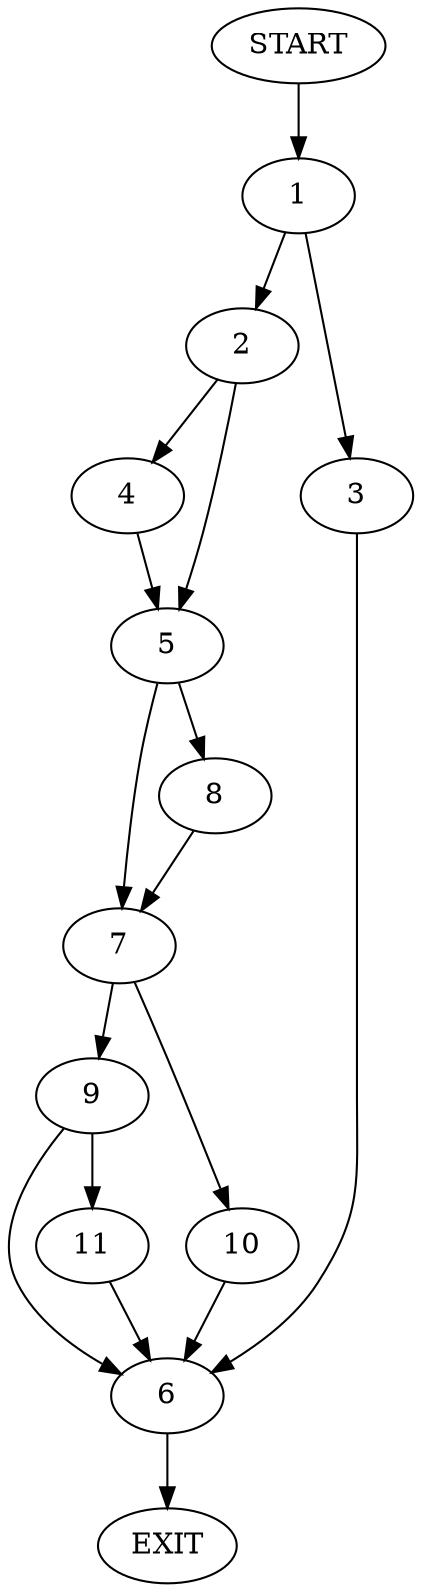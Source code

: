 digraph {
0 [label="START"]
12 [label="EXIT"]
0 -> 1
1 -> 2
1 -> 3
2 -> 4
2 -> 5
3 -> 6
6 -> 12
4 -> 5
5 -> 7
5 -> 8
8 -> 7
7 -> 9
7 -> 10
9 -> 11
9 -> 6
10 -> 6
11 -> 6
}
